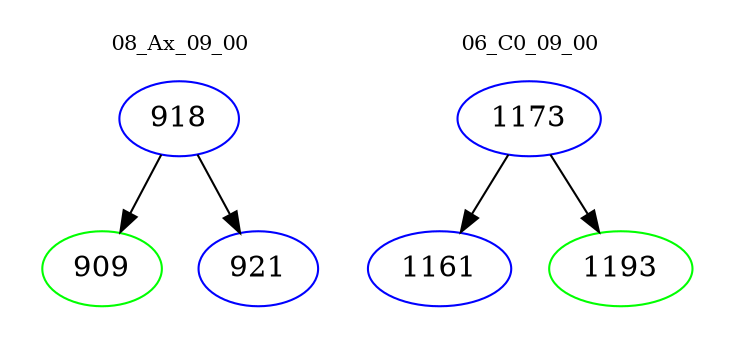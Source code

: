 digraph{
subgraph cluster_0 {
color = white
label = "08_Ax_09_00";
fontsize=10;
T0_918 [label="918", color="blue"]
T0_918 -> T0_909 [color="black"]
T0_909 [label="909", color="green"]
T0_918 -> T0_921 [color="black"]
T0_921 [label="921", color="blue"]
}
subgraph cluster_1 {
color = white
label = "06_C0_09_00";
fontsize=10;
T1_1173 [label="1173", color="blue"]
T1_1173 -> T1_1161 [color="black"]
T1_1161 [label="1161", color="blue"]
T1_1173 -> T1_1193 [color="black"]
T1_1193 [label="1193", color="green"]
}
}
